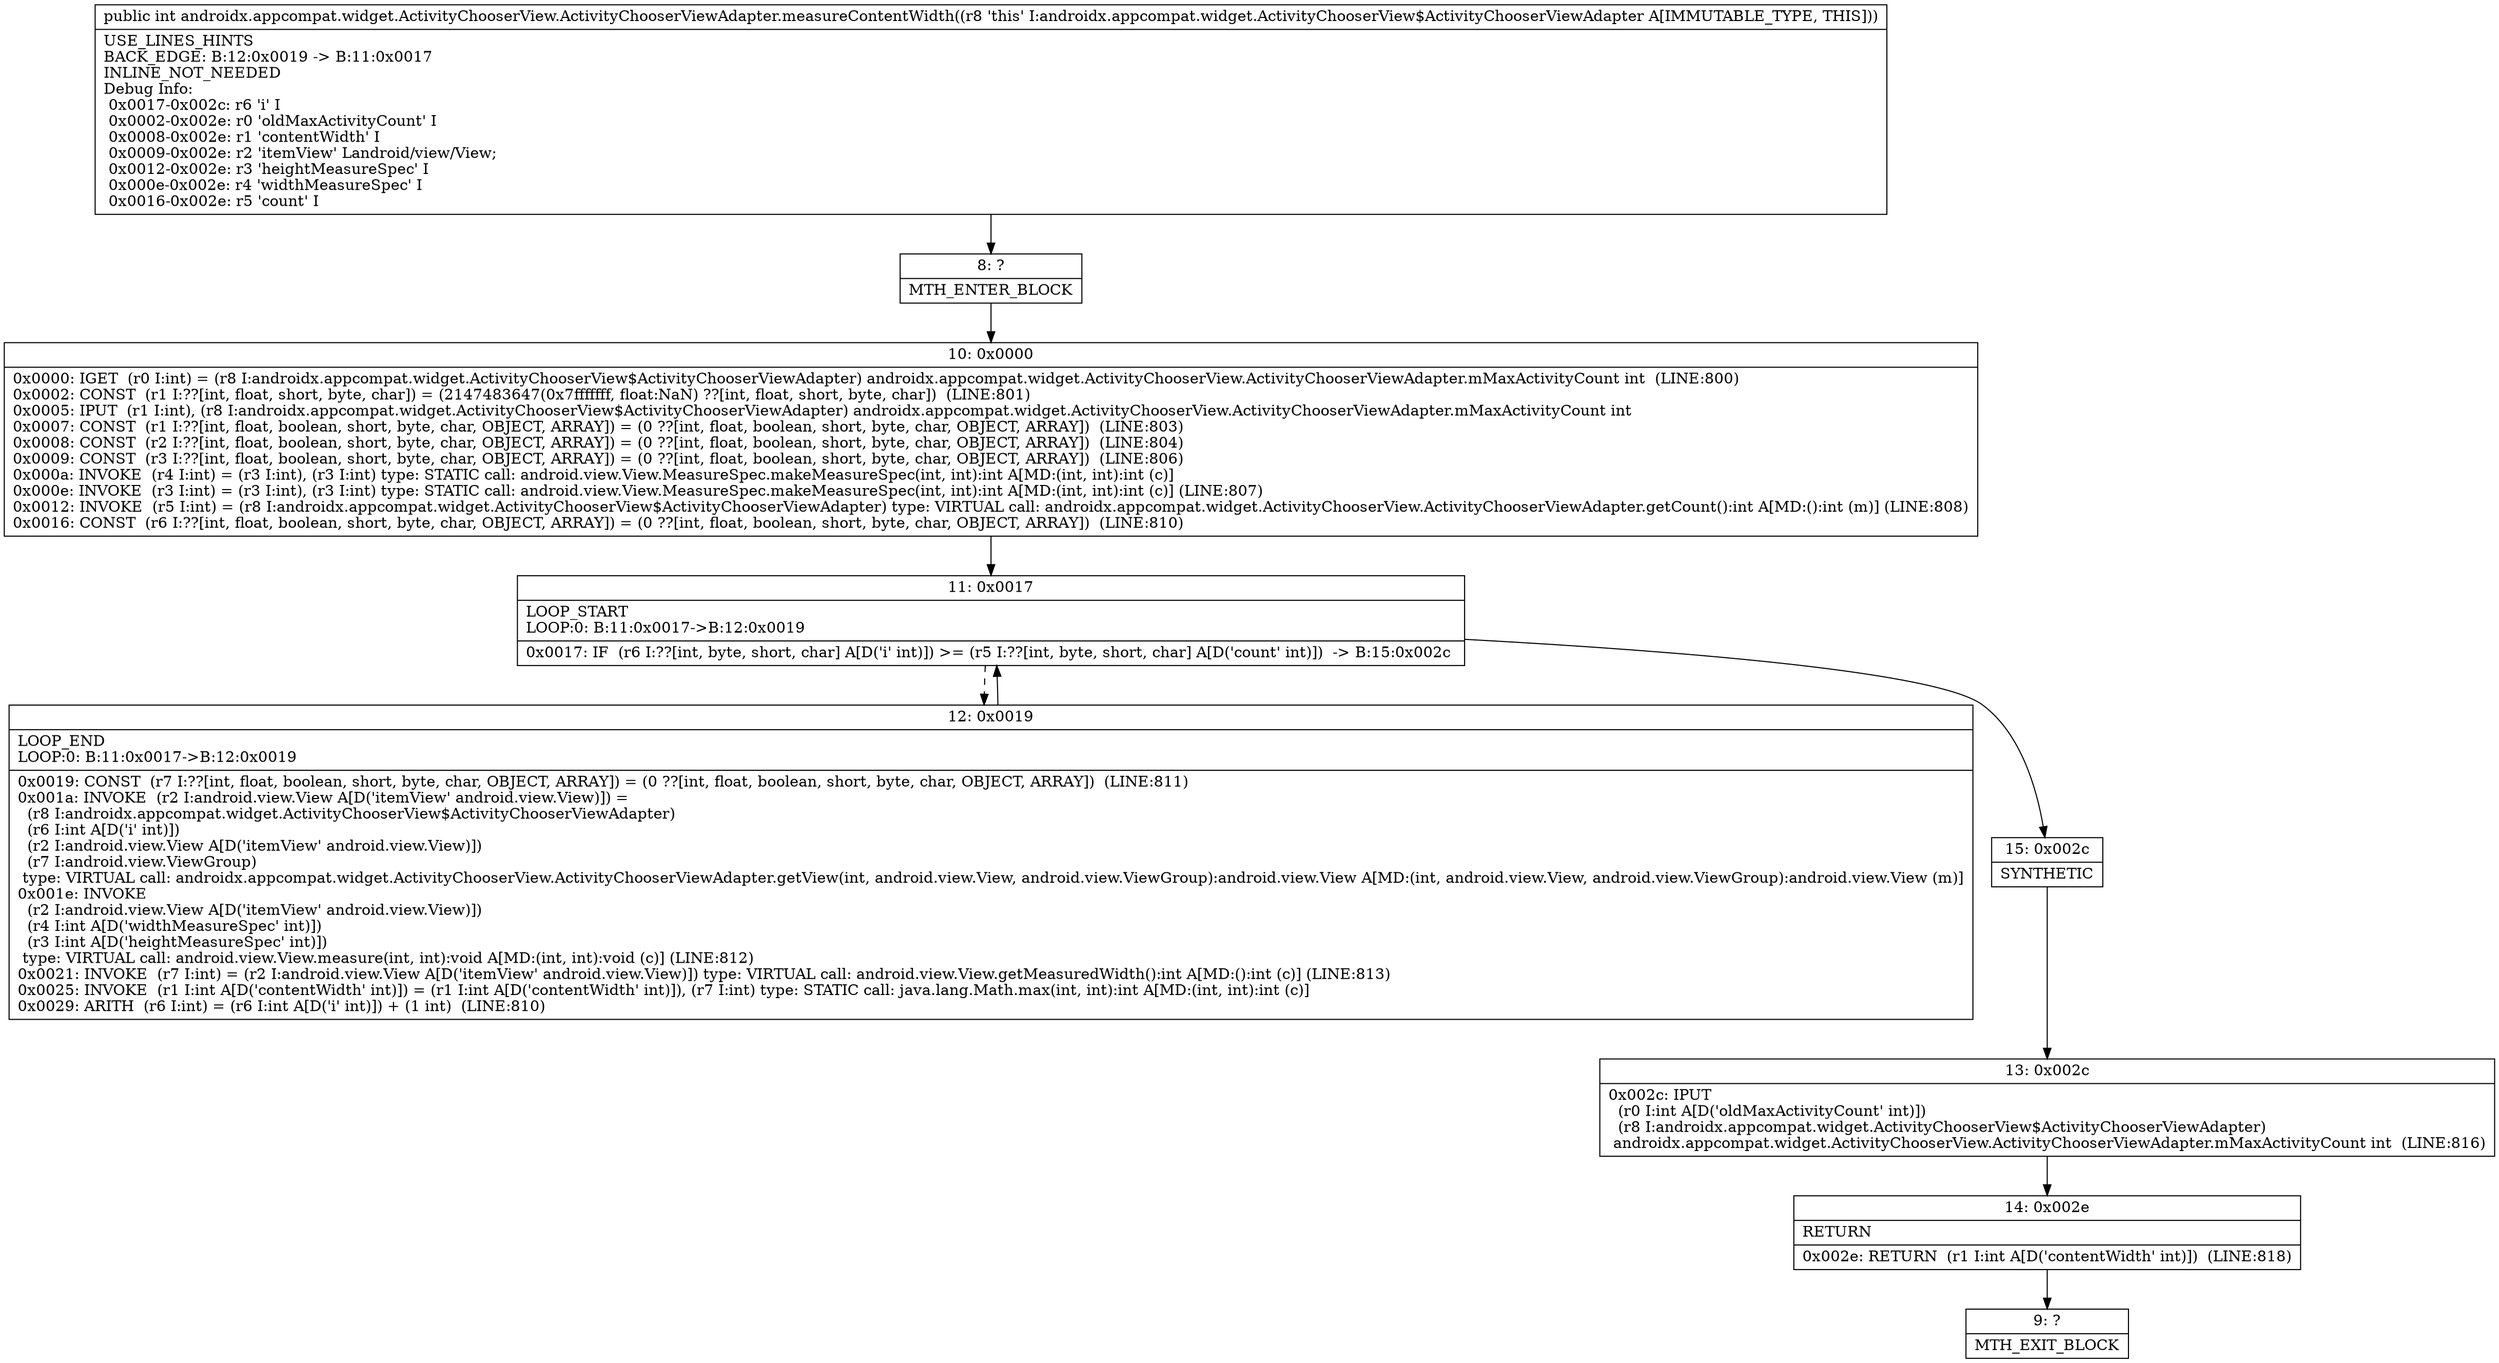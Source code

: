 digraph "CFG forandroidx.appcompat.widget.ActivityChooserView.ActivityChooserViewAdapter.measureContentWidth()I" {
Node_8 [shape=record,label="{8\:\ ?|MTH_ENTER_BLOCK\l}"];
Node_10 [shape=record,label="{10\:\ 0x0000|0x0000: IGET  (r0 I:int) = (r8 I:androidx.appcompat.widget.ActivityChooserView$ActivityChooserViewAdapter) androidx.appcompat.widget.ActivityChooserView.ActivityChooserViewAdapter.mMaxActivityCount int  (LINE:800)\l0x0002: CONST  (r1 I:??[int, float, short, byte, char]) = (2147483647(0x7fffffff, float:NaN) ??[int, float, short, byte, char])  (LINE:801)\l0x0005: IPUT  (r1 I:int), (r8 I:androidx.appcompat.widget.ActivityChooserView$ActivityChooserViewAdapter) androidx.appcompat.widget.ActivityChooserView.ActivityChooserViewAdapter.mMaxActivityCount int \l0x0007: CONST  (r1 I:??[int, float, boolean, short, byte, char, OBJECT, ARRAY]) = (0 ??[int, float, boolean, short, byte, char, OBJECT, ARRAY])  (LINE:803)\l0x0008: CONST  (r2 I:??[int, float, boolean, short, byte, char, OBJECT, ARRAY]) = (0 ??[int, float, boolean, short, byte, char, OBJECT, ARRAY])  (LINE:804)\l0x0009: CONST  (r3 I:??[int, float, boolean, short, byte, char, OBJECT, ARRAY]) = (0 ??[int, float, boolean, short, byte, char, OBJECT, ARRAY])  (LINE:806)\l0x000a: INVOKE  (r4 I:int) = (r3 I:int), (r3 I:int) type: STATIC call: android.view.View.MeasureSpec.makeMeasureSpec(int, int):int A[MD:(int, int):int (c)]\l0x000e: INVOKE  (r3 I:int) = (r3 I:int), (r3 I:int) type: STATIC call: android.view.View.MeasureSpec.makeMeasureSpec(int, int):int A[MD:(int, int):int (c)] (LINE:807)\l0x0012: INVOKE  (r5 I:int) = (r8 I:androidx.appcompat.widget.ActivityChooserView$ActivityChooserViewAdapter) type: VIRTUAL call: androidx.appcompat.widget.ActivityChooserView.ActivityChooserViewAdapter.getCount():int A[MD:():int (m)] (LINE:808)\l0x0016: CONST  (r6 I:??[int, float, boolean, short, byte, char, OBJECT, ARRAY]) = (0 ??[int, float, boolean, short, byte, char, OBJECT, ARRAY])  (LINE:810)\l}"];
Node_11 [shape=record,label="{11\:\ 0x0017|LOOP_START\lLOOP:0: B:11:0x0017\-\>B:12:0x0019\l|0x0017: IF  (r6 I:??[int, byte, short, char] A[D('i' int)]) \>= (r5 I:??[int, byte, short, char] A[D('count' int)])  \-\> B:15:0x002c \l}"];
Node_12 [shape=record,label="{12\:\ 0x0019|LOOP_END\lLOOP:0: B:11:0x0017\-\>B:12:0x0019\l|0x0019: CONST  (r7 I:??[int, float, boolean, short, byte, char, OBJECT, ARRAY]) = (0 ??[int, float, boolean, short, byte, char, OBJECT, ARRAY])  (LINE:811)\l0x001a: INVOKE  (r2 I:android.view.View A[D('itemView' android.view.View)]) = \l  (r8 I:androidx.appcompat.widget.ActivityChooserView$ActivityChooserViewAdapter)\l  (r6 I:int A[D('i' int)])\l  (r2 I:android.view.View A[D('itemView' android.view.View)])\l  (r7 I:android.view.ViewGroup)\l type: VIRTUAL call: androidx.appcompat.widget.ActivityChooserView.ActivityChooserViewAdapter.getView(int, android.view.View, android.view.ViewGroup):android.view.View A[MD:(int, android.view.View, android.view.ViewGroup):android.view.View (m)]\l0x001e: INVOKE  \l  (r2 I:android.view.View A[D('itemView' android.view.View)])\l  (r4 I:int A[D('widthMeasureSpec' int)])\l  (r3 I:int A[D('heightMeasureSpec' int)])\l type: VIRTUAL call: android.view.View.measure(int, int):void A[MD:(int, int):void (c)] (LINE:812)\l0x0021: INVOKE  (r7 I:int) = (r2 I:android.view.View A[D('itemView' android.view.View)]) type: VIRTUAL call: android.view.View.getMeasuredWidth():int A[MD:():int (c)] (LINE:813)\l0x0025: INVOKE  (r1 I:int A[D('contentWidth' int)]) = (r1 I:int A[D('contentWidth' int)]), (r7 I:int) type: STATIC call: java.lang.Math.max(int, int):int A[MD:(int, int):int (c)]\l0x0029: ARITH  (r6 I:int) = (r6 I:int A[D('i' int)]) + (1 int)  (LINE:810)\l}"];
Node_15 [shape=record,label="{15\:\ 0x002c|SYNTHETIC\l}"];
Node_13 [shape=record,label="{13\:\ 0x002c|0x002c: IPUT  \l  (r0 I:int A[D('oldMaxActivityCount' int)])\l  (r8 I:androidx.appcompat.widget.ActivityChooserView$ActivityChooserViewAdapter)\l androidx.appcompat.widget.ActivityChooserView.ActivityChooserViewAdapter.mMaxActivityCount int  (LINE:816)\l}"];
Node_14 [shape=record,label="{14\:\ 0x002e|RETURN\l|0x002e: RETURN  (r1 I:int A[D('contentWidth' int)])  (LINE:818)\l}"];
Node_9 [shape=record,label="{9\:\ ?|MTH_EXIT_BLOCK\l}"];
MethodNode[shape=record,label="{public int androidx.appcompat.widget.ActivityChooserView.ActivityChooserViewAdapter.measureContentWidth((r8 'this' I:androidx.appcompat.widget.ActivityChooserView$ActivityChooserViewAdapter A[IMMUTABLE_TYPE, THIS]))  | USE_LINES_HINTS\lBACK_EDGE: B:12:0x0019 \-\> B:11:0x0017\lINLINE_NOT_NEEDED\lDebug Info:\l  0x0017\-0x002c: r6 'i' I\l  0x0002\-0x002e: r0 'oldMaxActivityCount' I\l  0x0008\-0x002e: r1 'contentWidth' I\l  0x0009\-0x002e: r2 'itemView' Landroid\/view\/View;\l  0x0012\-0x002e: r3 'heightMeasureSpec' I\l  0x000e\-0x002e: r4 'widthMeasureSpec' I\l  0x0016\-0x002e: r5 'count' I\l}"];
MethodNode -> Node_8;Node_8 -> Node_10;
Node_10 -> Node_11;
Node_11 -> Node_12[style=dashed];
Node_11 -> Node_15;
Node_12 -> Node_11;
Node_15 -> Node_13;
Node_13 -> Node_14;
Node_14 -> Node_9;
}

